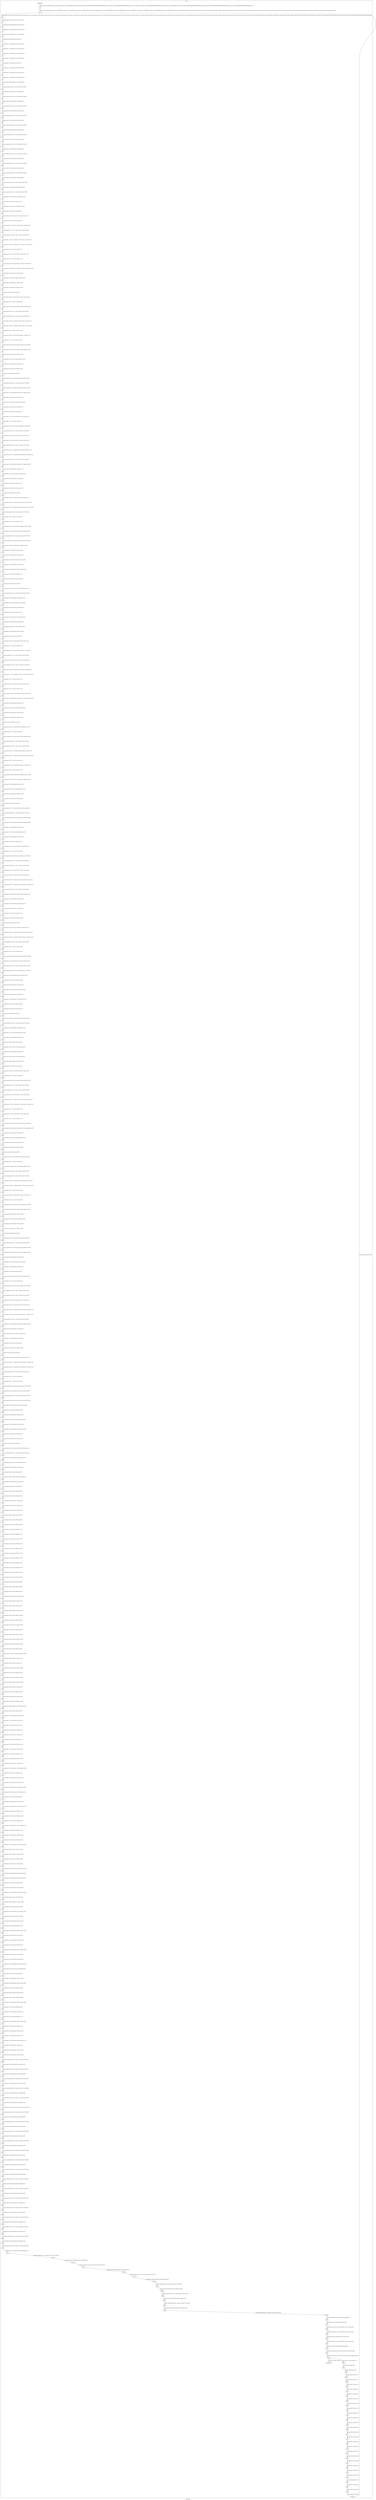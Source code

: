 digraph G {
label="Btor2XCFA";
subgraph cluster_0 {
label="main";
main_init[];
l1[];
l3[];
l4[];
l5[];
l6[];
l7[];
l8[];
l9[];
l10[];
l11[];
l12[];
l13[];
l14[];
l15[];
l16[];
l17[];
l18[];
l19[];
l20[];
l21[];
l22[];
l23[];
l24[];
l25[];
l26[];
l27[];
l28[];
l29[];
l30[];
l31[];
l32[];
l33[];
l34[];
l35[];
l36[];
l37[];
l38[];
l39[];
l40[];
l41[];
l42[];
l43[];
l44[];
l45[];
l46[];
l47[];
l48[];
l49[];
l50[];
l51[];
l52[];
l53[];
l54[];
l55[];
l56[];
l57[];
l58[];
l59[];
l60[];
l61[];
l62[];
l63[];
l64[];
l65[];
l66[];
l67[];
l68[];
l69[];
l70[];
l71[];
l72[];
l73[];
l74[];
l75[];
l76[];
l77[];
l78[];
l79[];
l80[];
l81[];
l82[];
l83[];
l84[];
l85[];
l86[];
l87[];
l88[];
l89[];
l90[];
l91[];
l92[];
l93[];
l94[];
l95[];
l96[];
l97[];
l98[];
l99[];
l100[];
l101[];
l102[];
l103[];
l104[];
l105[];
l106[];
l107[];
l108[];
l109[];
l110[];
l111[];
l112[];
l113[];
l114[];
l115[];
l116[];
l117[];
l118[];
l119[];
l120[];
l121[];
l122[];
l123[];
l124[];
l125[];
l126[];
l127[];
l128[];
l129[];
l130[];
l131[];
l132[];
l133[];
l134[];
l135[];
l136[];
l137[];
l138[];
l139[];
l140[];
l141[];
l142[];
l143[];
l144[];
l145[];
l146[];
l147[];
l148[];
l149[];
l150[];
l151[];
l152[];
l153[];
l154[];
l155[];
l156[];
l157[];
l158[];
l159[];
l160[];
l161[];
l162[];
l163[];
l164[];
l165[];
l166[];
l167[];
l168[];
l169[];
l170[];
l171[];
l172[];
l173[];
l174[];
l175[];
l176[];
l177[];
l178[];
l179[];
l180[];
l181[];
l182[];
l183[];
l184[];
l185[];
l186[];
l187[];
l188[];
l189[];
l190[];
l191[];
l192[];
l193[];
l194[];
l195[];
l196[];
l197[];
l198[];
l199[];
l200[];
l201[];
l202[];
l203[];
l204[];
l205[];
l206[];
l207[];
l208[];
l209[];
l210[];
l211[];
l212[];
l213[];
l214[];
l215[];
l216[];
l217[];
l218[];
l219[];
l220[];
l221[];
l222[];
l223[];
l224[];
l225[];
l226[];
l227[];
l228[];
l229[];
l230[];
l231[];
l232[];
l233[];
l234[];
l235[];
l236[];
l237[];
l238[];
l239[];
l240[];
l241[];
l242[];
l243[];
l244[];
l245[];
l246[];
l247[];
l248[];
l249[];
l250[];
l251[];
l252[];
l253[];
l254[];
l255[];
l256[];
l257[];
l258[];
l259[];
l260[];
l261[];
l262[];
l263[];
l264[];
l265[];
l266[];
l267[];
l268[];
l269[];
l270[];
l271[];
l272[];
l273[];
l274[];
l275[];
l276[];
l277[];
l278[];
l279[];
l280[];
l281[];
l282[];
l283[];
l284[];
l285[];
l286[];
l287[];
l288[];
l289[];
l290[];
l291[];
l292[];
l293[];
l294[];
l295[];
l296[];
l297[];
l298[];
l299[];
l300[];
l301[];
l302[];
l303[];
l304[];
l305[];
l306[];
l307[];
l308[];
l309[];
l310[];
l311[];
l312[];
l313[];
l314[];
l315[];
l316[];
l317[];
l318[];
l319[];
l320[];
l321[];
l322[];
l323[];
l324[];
l325[];
l326[];
l327[];
l328[];
l329[];
l330[];
l331[];
l332[];
l333[];
l334[];
l335[];
l336[];
l337[];
l338[];
l339[];
l340[];
l341[];
l342[];
l343[];
l344[];
l345[];
l346[];
l347[];
l348[];
l349[];
l350[];
l351[];
l352[];
l353[];
l354[];
l355[];
l356[];
l357[];
l358[];
l359[];
l360[];
l361[];
l362[];
l363[];
l364[];
l365[];
l366[];
l367[];
l368[];
l369[];
l370[];
l371[];
l372[];
l373[];
l374[];
l375[];
l376[];
l377[];
l378[];
l379[];
l380[];
l381[];
l382[];
l383[];
l384[];
l385[];
l386[];
l387[];
l388[];
l389[];
l390[];
l391[];
l392[];
l393[];
l394[];
l395[];
l396[];
l397[];
l398[];
l399[];
l400[];
l401[];
l402[];
l403[];
l404[];
l405[];
l406[];
l407[];
l408[];
l409[];
l410[];
l411[];
l412[];
l413[];
l414[];
l415[];
l416[];
l417[];
l418[];
l419[];
l420[];
l421[];
l422[];
l423[];
l424[];
l425[];
l426[];
l427[];
l428[];
l429[];
l430[];
l431[];
l432[];
l433[];
l434[];
l435[];
l436[];
l437[];
l438[];
l439[];
l440[];
l441[];
l442[];
l443[];
l444[];
l445[];
l446[];
l447[];
l448[];
l449[];
l450[];
l451[];
l452[];
l453[];
l454[];
l455[];
l456[];
l457[];
l458[];
l459[];
l460[];
l461[];
l462[];
l463[];
l464[];
l465[];
l466[];
l467[];
l468[];
l469[];
l470[];
l471[];
l472[];
l473[];
l474[];
l475[];
l476[];
l477[];
l478[];
l479[];
l480[];
l481[];
l482[];
l483[];
l484[];
l485[];
l486[];
l487[];
l488[];
l489[];
l490[];
l491[];
l492[];
l493[];
l494[];
main_error[];
l495[];
l496[];
l497[];
l498[];
l499[];
l500[];
l501[];
l502[];
l503[];
l504[];
l505[];
l506[];
l507[];
l508[];
l509[];
l510[];
l511[];
l512[];
l513[];
l514[];
l515[];
l516[];
l517[];
l518[];
l519[];
l520[];
l521[];
l522[];
l523[];
main_init -> l1 [label="[(assign const_5 #b00000000),(assign const_30 #b0),(assign const_79 #b00000000),(assign const_160 #b1),(assign const_166 #b00000000000000000000000000000011),(assign const_167 #b000000000000000000000000),(assign const_172 #b00000001),(assign const_185 #b00000000000000000000000000000001),(assign const_204 #b00000011),(assign const_209 #b00000000000000000000000000000100),(assign const_244 #b00000000000000000000000000000000),(assign const_441 #b00000000000000000000000000000010)] "];
l3 -> l4 [label="[(havoc input_106),(havoc input_108),(havoc input_110),(havoc input_112),(havoc input_114),(havoc input_116),(havoc input_118),(havoc input_120),(havoc input_122),(havoc input_124),(havoc input_126),(havoc input_128),(havoc input_130),(havoc input_132),(havoc input_134),(havoc input_136),(havoc input_138),(havoc input_140),(havoc input_142),(havoc input_144),(havoc input_146),(havoc input_148),(havoc input_150),(havoc input_152),(havoc input_154),(havoc input_156),(havoc input_158),(havoc input_162),(havoc input_164),(havoc input_184),(havoc input_203),(havoc input_215),(havoc input_231),(havoc input_251),(havoc input_262),(havoc input_265),(havoc input_268),(havoc input_286),(havoc input_304),(havoc input_314),(havoc input_330),(havoc input_349),(havoc input_360),(havoc input_363),(havoc input_366),(havoc input_384),(havoc input_402),(havoc input_412),(havoc input_428),(havoc input_448),(havoc input_459)] "];
l4 -> l5 [label="[(assign binary_65 (bvand state_31 (bvnot state_33)))] "];
l5 -> l6 [label="[(assign binary_66 (bvand binary_65 (bvnot state_35)))] "];
l6 -> l7 [label="[(assign binary_67 (bvand binary_66 (bvnot state_37)))] "];
l7 -> l8 [label="[(assign binary_68 (bvand binary_67 (bvnot state_39)))] "];
l8 -> l9 [label="[(assign binary_69 (bvand binary_68 state_41))] "];
l9 -> l10 [label="[(assign binary_70 (bvand binary_69 (bvnot state_43)))] "];
l10 -> l11 [label="[(assign binary_71 (bvand binary_70 (bvnot state_45)))] "];
l11 -> l12 [label="[(assign binary_72 (bvand binary_71 (bvnot state_47)))] "];
l12 -> l13 [label="[(assign binary_73 (bvand binary_72 (bvnot state_49)))] "];
l13 -> l14 [label="[(assign binary_74 (bvand binary_73 state_51))] "];
l14 -> l15 [label="[(assign binary_75 (bvand binary_74 (bvnot state_53)))] "];
l15 -> l16 [label="[(assign binary_76 (bvand binary_75 (bvnot state_55)))] "];
l16 -> l17 [label="[(assign binary_77 (bvand binary_76 (bvnot state_57)))] "];
l17 -> l18 [label="[(assign binary_78 (bvand binary_77 (bvnot state_59)))] "];
l18 -> l19 [label="[(assign comparison_80 (ite (= const_79 state_6) #b1 #b0))] "];
l19 -> l20 [label="[(assign binary_81 (bvand binary_78 comparison_80))] "];
l20 -> l21 [label="[(assign comparison_82 (ite (= const_79 state_8) #b1 #b0))] "];
l21 -> l22 [label="[(assign binary_83 (bvand binary_81 comparison_82))] "];
l22 -> l23 [label="[(assign comparison_84 (ite (= const_79 state_10) #b1 #b0))] "];
l23 -> l24 [label="[(assign binary_85 (bvand binary_83 comparison_84))] "];
l24 -> l25 [label="[(assign comparison_86 (ite (= const_79 state_12) #b1 #b0))] "];
l25 -> l26 [label="[(assign binary_87 (bvand binary_85 comparison_86))] "];
l26 -> l27 [label="[(assign comparison_88 (ite (= const_79 state_14) #b1 #b0))] "];
l27 -> l28 [label="[(assign binary_89 (bvand binary_87 comparison_88))] "];
l28 -> l29 [label="[(assign comparison_90 (ite (= const_79 state_16) #b1 #b0))] "];
l29 -> l30 [label="[(assign binary_91 (bvand binary_89 comparison_90))] "];
l30 -> l31 [label="[(assign comparison_92 (ite (= const_79 state_18) #b1 #b0))] "];
l31 -> l32 [label="[(assign binary_93 (bvand binary_91 comparison_92))] "];
l32 -> l33 [label="[(assign comparison_94 (ite (= const_79 state_20) #b1 #b0))] "];
l33 -> l34 [label="[(assign binary_95 (bvand binary_93 comparison_94))] "];
l34 -> l35 [label="[(assign comparison_96 (ite (= const_79 state_22) #b1 #b0))] "];
l35 -> l36 [label="[(assign binary_97 (bvand binary_95 comparison_96))] "];
l36 -> l37 [label="[(assign comparison_98 (ite (= const_79 state_24) #b1 #b0))] "];
l37 -> l38 [label="[(assign binary_99 (bvand binary_97 comparison_98))] "];
l38 -> l39 [label="[(assign comparison_100 (ite (= const_79 state_26) #b1 #b0))] "];
l39 -> l40 [label="[(assign binary_101 (bvand binary_99 comparison_100))] "];
l40 -> l41 [label="[(assign comparison_102 (ite (= const_79 state_28) #b1 #b0))] "];
l41 -> l42 [label="[(assign binary_103 (bvand binary_101 comparison_102))] "];
l42 -> l43 [label="[(assign binary_104 (bvand state_63 binary_103))] "];
l43 -> l44 [label="[(assign binary_163 (bvor input_130 (bvnot input_162)))] "];
l44 -> l45 [label="[(assign binary_165 (bvor input_132 input_162))] "];
l45 -> l46 [label="[(assign ternary_168 (ite (= input_162 #b1) const_79 input_118))] "];
l46 -> l47 [label="[(assign binary_169 (++ const_167 ternary_168))] "];
l47 -> l48 [label="[(assign comparison_170 (ite (bvule const_166 binary_169) #b1 #b0))] "];
l48 -> l49 [label="[(assign comparison_171 (ite (= const_79 ternary_168) #b1 #b0))] "];
l49 -> l50 [label="[(assign comparison_173 (ite (= const_172 ternary_168) #b1 #b0))] "];
l50 -> l51 [label="[(assign ternary_174 (ite (= comparison_173 #b1) input_114 input_116))] "];
l51 -> l52 [label="[(assign ternary_175 (ite (= comparison_171 #b1) input_112 ternary_174))] "];
l52 -> l53 [label="[(assign binary_176 (++ const_167 ternary_175))] "];
l53 -> l54 [label="[(assign ternary_177 (ite (= input_162 #b1) const_79 input_120))] "];
l54 -> l55 [label="[(assign binary_178 (++ const_167 ternary_177))] "];
l55 -> l56 [label="[(assign comparison_179 (ite (bvule binary_176 binary_178) #b1 #b0))] "];
l56 -> l57 [label="[(assign binary_180 (bvand (bvnot comparison_170) (bvnot comparison_179)))] "];
l57 -> l58 [label="[(assign binary_181 (bvand binary_165 binary_180))] "];
l58 -> l59 [label="[(assign binary_182 (bvor (bvnot input_164) binary_181))] "];
l59 -> l60 [label="[(assign binary_183 (bvand binary_163 binary_182))] "];
l60 -> l61 [label="[(assign binary_186 (bvadd const_185 binary_169))] "];
l61 -> l62 [label="[(assign slice_187 (extract binary_186 0 8))] "];
l62 -> l63 [label="[(assign ternary_188 (ite (= input_164 #b1) slice_187 ternary_168))] "];
l63 -> l64 [label="[(assign binary_189 (++ const_167 ternary_188))] "];
l64 -> l65 [label="[(assign comparison_190 (ite (bvule const_166 binary_189) #b1 #b0))] "];
l65 -> l66 [label="[(assign comparison_191 (ite (= const_79 ternary_188) #b1 #b0))] "];
l66 -> l67 [label="[(assign comparison_192 (ite (= const_172 ternary_188) #b1 #b0))] "];
l67 -> l68 [label="[(assign ternary_193 (ite (= comparison_192 #b1) input_114 input_116))] "];
l68 -> l69 [label="[(assign ternary_194 (ite (= comparison_191 #b1) input_112 ternary_193))] "];
l69 -> l70 [label="[(assign binary_195 (++ const_167 ternary_194))] "];
l70 -> l71 [label="[(assign ternary_196 (ite (= input_164 #b1) ternary_175 ternary_177))] "];
l71 -> l72 [label="[(assign binary_197 (++ const_167 ternary_196))] "];
l72 -> l73 [label="[(assign comparison_198 (ite (bvule binary_195 binary_197) #b1 #b0))] "];
l73 -> l74 [label="[(assign binary_199 (bvand (bvnot comparison_190) comparison_198))] "];
l74 -> l75 [label="[(assign binary_200 (bvand binary_165 binary_199))] "];
l75 -> l76 [label="[(assign binary_201 (bvor (bvnot input_184) binary_200))] "];
l76 -> l77 [label="[(assign binary_202 (bvand binary_183 binary_201))] "];
l77 -> l78 [label="[(assign binary_205 (bvadd const_185 binary_189))] "];
l78 -> l79 [label="[(assign slice_206 (extract binary_205 0 8))] "];
l79 -> l80 [label="[(assign ternary_207 (ite (= input_184 #b1) slice_206 ternary_188))] "];
l80 -> l81 [label="[(assign comparison_208 (ite (= const_204 ternary_207) #b1 #b0))] "];
l81 -> l82 [label="[(assign comparison_210 (ite (bvule const_209 binary_197) #b1 #b0))] "];
l82 -> l83 [label="[(assign binary_211 (bvand comparison_208 (bvnot comparison_210)))] "];
l83 -> l84 [label="[(assign binary_212 (bvand binary_165 binary_211))] "];
l84 -> l85 [label="[(assign binary_213 (bvor (bvnot input_203) binary_212))] "];
l85 -> l86 [label="[(assign binary_214 (bvand binary_202 binary_213))] "];
l86 -> l87 [label="[(assign binary_216 (bvor input_134 input_203))] "];
l87 -> l88 [label="[(assign ternary_217 (ite (= input_203 #b1) const_79 ternary_207))] "];
l88 -> l89 [label="[(assign binary_218 (++ const_167 ternary_217))] "];
l89 -> l90 [label="[(assign comparison_219 (ite (bvule const_166 binary_218) #b1 #b0))] "];
l90 -> l91 [label="[(assign comparison_220 (ite (= const_79 ternary_217) #b1 #b0))] "];
l91 -> l92 [label="[(assign ternary_221 (ite (= input_162 #b1) const_172 input_106))] "];
l92 -> l93 [label="[(assign ternary_222 (ite (= input_203 #b1) const_79 ternary_221))] "];
l93 -> l94 [label="[(assign comparison_223 (ite (= const_172 ternary_217) #b1 #b0))] "];
l94 -> l95 [label="[(assign ternary_224 (ite (= comparison_223 #b1) input_108 input_110))] "];
l95 -> l96 [label="[(assign ternary_225 (ite (= comparison_220 #b1) ternary_222 ternary_224))] "];
l96 -> l97 [label="[(assign comparison_226 (ite (= const_79 ternary_225) #b1 #b0))] "];
l97 -> l98 [label="[(assign binary_227 (bvand (bvnot comparison_219) comparison_226))] "];
l98 -> l99 [label="[(assign binary_228 (bvand binary_216 binary_227))] "];
l99 -> l100 [label="[(assign binary_229 (bvor (bvnot input_215) binary_228))] "];
l100 -> l101 [label="[(assign binary_230 (bvand binary_214 binary_229))] "];
l101 -> l102 [label="[(assign binary_232 (bvor input_136 input_215))] "];
l102 -> l103 [label="[(assign binary_233 (bvadd const_185 binary_197))] "];
l103 -> l104 [label="[(assign slice_234 (extract binary_233 0 8))] "];
l104 -> l105 [label="[(assign ternary_235 (ite (= input_203 #b1) slice_234 input_112))] "];
l105 -> l106 [label="[(assign ternary_236 (ite (= comparison_223 #b1) input_114 input_116))] "];
l106 -> l107 [label="[(assign ternary_237 (ite (= comparison_220 #b1) ternary_235 ternary_236))] "];
l107 -> l108 [label="[(assign comparison_238 (ite (= const_79 ternary_237) #b1 #b0))] "];
l108 -> l109 [label="[(assign binary_239 (++ const_167 ternary_237))] "];
l109 -> l110 [label="[(assign binary_240 (++ const_167 ternary_235))] "];
l110 -> l111 [label="[(assign comparison_241 (ite (bvule binary_239 binary_240) #b1 #b0))] "];
l111 -> l112 [label="[(assign binary_242 (bvor comparison_238 (bvnot comparison_241)))] "];
l112 -> l113 [label="[(assign comparison_243 (ite (= ternary_237 ternary_235) #b1 #b0))] "];
l113 -> l114 [label="[(assign comparison_245 (ite (bvule const_244 binary_218) #b1 #b0))] "];
l114 -> l115 [label="[(assign binary_246 (bvand comparison_243 comparison_245))] "];
l115 -> l116 [label="[(assign binary_247 (bvor binary_242 binary_246))] "];
l116 -> l117 [label="[(assign binary_248 (bvand binary_232 binary_247))] "];
l117 -> l118 [label="[(assign binary_249 (bvor (bvnot input_231) binary_248))] "];
l118 -> l119 [label="[(assign binary_250 (bvand binary_230 binary_249))] "];
l119 -> l120 [label="[(assign binary_252 (bvand binary_216 (bvnot input_215)))] "];
l120 -> l121 [label="[(assign binary_253 (bvor binary_252 input_231))] "];
l121 -> l122 [label="[(assign binary_254 (bvadd const_185 binary_218))] "];
l122 -> l123 [label="[(assign slice_255 (extract binary_254 0 8))] "];
l123 -> l124 [label="[(assign ternary_256 (ite (= input_231 #b1) slice_255 ternary_217))] "];
l124 -> l125 [label="[(assign comparison_257 (ite (= const_204 ternary_256) #b1 #b0))] "];
l125 -> l126 [label="[(assign binary_258 (bvand binary_253 comparison_257))] "];
l126 -> l127 [label="[(assign binary_259 (bvor (bvnot input_251) binary_258))] "];
l127 -> l128 [label="[(assign binary_260 (bvand binary_250 binary_259))] "];
l128 -> l129 [label="[(assign binary_261 (bvor input_138 input_251))] "];
l129 -> l130 [label="[(assign binary_263 (bvor binary_261 (bvnot input_262)))] "];
l130 -> l131 [label="[(assign binary_264 (bvand binary_260 binary_263))] "];
l131 -> l132 [label="[(assign binary_266 (bvor input_140 (bvnot input_265)))] "];
l132 -> l133 [label="[(assign binary_267 (bvand binary_264 binary_266))] "];
l133 -> l134 [label="[(assign binary_269 (bvor input_142 input_265))] "];
l134 -> l135 [label="[(assign ternary_270 (ite (= input_265 #b1) const_79 input_122))] "];
l135 -> l136 [label="[(assign binary_271 (++ const_167 ternary_270))] "];
l136 -> l137 [label="[(assign comparison_272 (ite (bvule const_166 binary_271) #b1 #b0))] "];
l137 -> l138 [label="[(assign comparison_273 (ite (= const_79 ternary_270) #b1 #b0))] "];
l138 -> l139 [label="[(assign ternary_274 (ite (= input_262 #b1) const_79 ternary_235))] "];
l139 -> l140 [label="[(assign comparison_275 (ite (= const_172 ternary_270) #b1 #b0))] "];
l140 -> l141 [label="[(assign ternary_276 (ite (= comparison_275 #b1) input_114 input_116))] "];
l141 -> l142 [label="[(assign ternary_277 (ite (= comparison_273 #b1) ternary_274 ternary_276))] "];
l142 -> l143 [label="[(assign binary_278 (++ const_167 ternary_277))] "];
l143 -> l144 [label="[(assign ternary_279 (ite (= input_265 #b1) const_79 input_124))] "];
l144 -> l145 [label="[(assign binary_280 (++ const_167 ternary_279))] "];
l145 -> l146 [label="[(assign comparison_281 (ite (bvule binary_278 binary_280) #b1 #b0))] "];
l146 -> l147 [label="[(assign binary_282 (bvand (bvnot comparison_272) (bvnot comparison_281)))] "];
l147 -> l148 [label="[(assign binary_283 (bvand binary_269 binary_282))] "];
l148 -> l149 [label="[(assign binary_284 (bvor (bvnot input_268) binary_283))] "];
l149 -> l150 [label="[(assign binary_285 (bvand binary_267 binary_284))] "];
l150 -> l151 [label="[(assign binary_287 (bvadd const_185 binary_271))] "];
l151 -> l152 [label="[(assign slice_288 (extract binary_287 0 8))] "];
l152 -> l153 [label="[(assign ternary_289 (ite (= input_268 #b1) slice_288 ternary_270))] "];
l153 -> l154 [label="[(assign binary_290 (++ const_167 ternary_289))] "];
l154 -> l155 [label="[(assign comparison_291 (ite (bvule const_166 binary_290) #b1 #b0))] "];
l155 -> l156 [label="[(assign comparison_292 (ite (= const_79 ternary_289) #b1 #b0))] "];
l156 -> l157 [label="[(assign comparison_293 (ite (= const_172 ternary_289) #b1 #b0))] "];
l157 -> l158 [label="[(assign ternary_294 (ite (= comparison_293 #b1) input_114 input_116))] "];
l158 -> l159 [label="[(assign ternary_295 (ite (= comparison_292 #b1) ternary_274 ternary_294))] "];
l159 -> l160 [label="[(assign binary_296 (++ const_167 ternary_295))] "];
l160 -> l161 [label="[(assign ternary_297 (ite (= input_268 #b1) ternary_277 ternary_279))] "];
l161 -> l162 [label="[(assign binary_298 (++ const_167 ternary_297))] "];
l162 -> l163 [label="[(assign comparison_299 (ite (bvule binary_296 binary_298) #b1 #b0))] "];
l163 -> l164 [label="[(assign binary_300 (bvand (bvnot comparison_291) comparison_299))] "];
l164 -> l165 [label="[(assign binary_301 (bvand binary_269 binary_300))] "];
l165 -> l166 [label="[(assign binary_302 (bvor (bvnot input_286) binary_301))] "];
l166 -> l167 [label="[(assign binary_303 (bvand binary_285 binary_302))] "];
l167 -> l168 [label="[(assign binary_305 (bvadd const_185 binary_290))] "];
l168 -> l169 [label="[(assign slice_306 (extract binary_305 0 8))] "];
l169 -> l170 [label="[(assign ternary_307 (ite (= input_286 #b1) slice_306 ternary_289))] "];
l170 -> l171 [label="[(assign comparison_308 (ite (= const_204 ternary_307) #b1 #b0))] "];
l171 -> l172 [label="[(assign comparison_309 (ite (bvule const_209 binary_298) #b1 #b0))] "];
l172 -> l173 [label="[(assign binary_310 (bvand comparison_308 (bvnot comparison_309)))] "];
l173 -> l174 [label="[(assign binary_311 (bvand binary_269 binary_310))] "];
l174 -> l175 [label="[(assign binary_312 (bvor (bvnot input_304) binary_311))] "];
l175 -> l176 [label="[(assign binary_313 (bvand binary_303 binary_312))] "];
l176 -> l177 [label="[(assign binary_315 (bvor input_144 input_304))] "];
l177 -> l178 [label="[(assign ternary_316 (ite (= input_304 #b1) const_79 ternary_307))] "];
l178 -> l179 [label="[(assign binary_317 (++ const_167 ternary_316))] "];
l179 -> l180 [label="[(assign comparison_318 (ite (bvule const_166 binary_317) #b1 #b0))] "];
l180 -> l181 [label="[(assign comparison_319 (ite (= const_79 ternary_316) #b1 #b0))] "];
l181 -> l182 [label="[(assign comparison_320 (ite (= const_172 ternary_316) #b1 #b0))] "];
l182 -> l183 [label="[(assign ternary_321 (ite (= input_265 #b1) const_172 input_108))] "];
l183 -> l184 [label="[(assign ternary_322 (ite (= input_304 #b1) const_79 ternary_321))] "];
l184 -> l185 [label="[(assign ternary_323 (ite (= comparison_320 #b1) ternary_322 input_110))] "];
l185 -> l186 [label="[(assign ternary_324 (ite (= comparison_319 #b1) ternary_222 ternary_323))] "];
l186 -> l187 [label="[(assign comparison_325 (ite (= const_79 ternary_324) #b1 #b0))] "];
l187 -> l188 [label="[(assign binary_326 (bvand (bvnot comparison_318) comparison_325))] "];
l188 -> l189 [label="[(assign binary_327 (bvand binary_315 binary_326))] "];
l189 -> l190 [label="[(assign binary_328 (bvor (bvnot input_314) binary_327))] "];
l190 -> l191 [label="[(assign binary_329 (bvand binary_313 binary_328))] "];
l191 -> l192 [label="[(assign binary_331 (bvor input_146 input_314))] "];
l192 -> l193 [label="[(assign binary_332 (bvadd const_185 binary_298))] "];
l193 -> l194 [label="[(assign slice_333 (extract binary_332 0 8))] "];
l194 -> l195 [label="[(assign ternary_334 (ite (= input_304 #b1) slice_333 input_114))] "];
l195 -> l196 [label="[(assign ternary_335 (ite (= comparison_320 #b1) ternary_334 input_116))] "];
l196 -> l197 [label="[(assign ternary_336 (ite (= comparison_319 #b1) ternary_274 ternary_335))] "];
l197 -> l198 [label="[(assign comparison_337 (ite (= const_79 ternary_336) #b1 #b0))] "];
l198 -> l199 [label="[(assign binary_338 (++ const_167 ternary_336))] "];
l199 -> l200 [label="[(assign binary_339 (++ const_167 ternary_334))] "];
l200 -> l201 [label="[(assign comparison_340 (ite (bvule binary_338 binary_339) #b1 #b0))] "];
l201 -> l202 [label="[(assign binary_341 (bvor comparison_337 (bvnot comparison_340)))] "];
l202 -> l203 [label="[(assign comparison_342 (ite (= ternary_336 ternary_334) #b1 #b0))] "];
l203 -> l204 [label="[(assign comparison_343 (ite (bvule const_185 binary_317) #b1 #b0))] "];
l204 -> l205 [label="[(assign binary_344 (bvand comparison_342 comparison_343))] "];
l205 -> l206 [label="[(assign binary_345 (bvor binary_341 binary_344))] "];
l206 -> l207 [label="[(assign binary_346 (bvand binary_331 binary_345))] "];
l207 -> l208 [label="[(assign binary_347 (bvor (bvnot input_330) binary_346))] "];
l208 -> l209 [label="[(assign binary_348 (bvand binary_329 binary_347))] "];
l209 -> l210 [label="[(assign binary_350 (bvand binary_315 (bvnot input_314)))] "];
l210 -> l211 [label="[(assign binary_351 (bvor binary_350 input_330))] "];
l211 -> l212 [label="[(assign binary_352 (bvadd const_185 binary_317))] "];
l212 -> l213 [label="[(assign slice_353 (extract binary_352 0 8))] "];
l213 -> l214 [label="[(assign ternary_354 (ite (= input_330 #b1) slice_353 ternary_316))] "];
l214 -> l215 [label="[(assign comparison_355 (ite (= const_204 ternary_354) #b1 #b0))] "];
l215 -> l216 [label="[(assign binary_356 (bvand binary_351 comparison_355))] "];
l216 -> l217 [label="[(assign binary_357 (bvor (bvnot input_349) binary_356))] "];
l217 -> l218 [label="[(assign binary_358 (bvand binary_348 binary_357))] "];
l218 -> l219 [label="[(assign binary_359 (bvor input_148 input_349))] "];
l219 -> l220 [label="[(assign binary_361 (bvor binary_359 (bvnot input_360)))] "];
l220 -> l221 [label="[(assign binary_362 (bvand binary_358 binary_361))] "];
l221 -> l222 [label="[(assign binary_364 (bvor input_150 (bvnot input_363)))] "];
l222 -> l223 [label="[(assign binary_365 (bvand binary_362 binary_364))] "];
l223 -> l224 [label="[(assign binary_367 (bvor input_152 input_363))] "];
l224 -> l225 [label="[(assign ternary_368 (ite (= input_363 #b1) const_79 input_126))] "];
l225 -> l226 [label="[(assign binary_369 (++ const_167 ternary_368))] "];
l226 -> l227 [label="[(assign comparison_370 (ite (bvule const_166 binary_369) #b1 #b0))] "];
l227 -> l228 [label="[(assign comparison_371 (ite (= const_79 ternary_368) #b1 #b0))] "];
l228 -> l229 [label="[(assign comparison_372 (ite (= const_172 ternary_368) #b1 #b0))] "];
l229 -> l230 [label="[(assign ternary_373 (ite (= input_360 #b1) const_79 ternary_334))] "];
l230 -> l231 [label="[(assign ternary_374 (ite (= comparison_372 #b1) ternary_373 input_116))] "];
l231 -> l232 [label="[(assign ternary_375 (ite (= comparison_371 #b1) ternary_274 ternary_374))] "];
l232 -> l233 [label="[(assign binary_376 (++ const_167 ternary_375))] "];
l233 -> l234 [label="[(assign ternary_377 (ite (= input_363 #b1) const_79 input_128))] "];
l234 -> l235 [label="[(assign binary_378 (++ const_167 ternary_377))] "];
l235 -> l236 [label="[(assign comparison_379 (ite (bvule binary_376 binary_378) #b1 #b0))] "];
l236 -> l237 [label="[(assign binary_380 (bvand (bvnot comparison_370) (bvnot comparison_379)))] "];
l237 -> l238 [label="[(assign binary_381 (bvand binary_367 binary_380))] "];
l238 -> l239 [label="[(assign binary_382 (bvor (bvnot input_366) binary_381))] "];
l239 -> l240 [label="[(assign binary_383 (bvand binary_365 binary_382))] "];
l240 -> l241 [label="[(assign binary_385 (bvadd const_185 binary_369))] "];
l241 -> l242 [label="[(assign slice_386 (extract binary_385 0 8))] "];
l242 -> l243 [label="[(assign ternary_387 (ite (= input_366 #b1) slice_386 ternary_368))] "];
l243 -> l244 [label="[(assign binary_388 (++ const_167 ternary_387))] "];
l244 -> l245 [label="[(assign comparison_389 (ite (bvule const_166 binary_388) #b1 #b0))] "];
l245 -> l246 [label="[(assign comparison_390 (ite (= const_79 ternary_387) #b1 #b0))] "];
l246 -> l247 [label="[(assign comparison_391 (ite (= const_172 ternary_387) #b1 #b0))] "];
l247 -> l248 [label="[(assign ternary_392 (ite (= comparison_391 #b1) ternary_373 input_116))] "];
l248 -> l249 [label="[(assign ternary_393 (ite (= comparison_390 #b1) ternary_274 ternary_392))] "];
l249 -> l250 [label="[(assign binary_394 (++ const_167 ternary_393))] "];
l250 -> l251 [label="[(assign ternary_395 (ite (= input_366 #b1) ternary_375 ternary_377))] "];
l251 -> l252 [label="[(assign binary_396 (++ const_167 ternary_395))] "];
l252 -> l253 [label="[(assign comparison_397 (ite (bvule binary_394 binary_396) #b1 #b0))] "];
l253 -> l254 [label="[(assign binary_398 (bvand (bvnot comparison_389) comparison_397))] "];
l254 -> l255 [label="[(assign binary_399 (bvand binary_367 binary_398))] "];
l255 -> l256 [label="[(assign binary_400 (bvor (bvnot input_384) binary_399))] "];
l256 -> l257 [label="[(assign binary_401 (bvand binary_383 binary_400))] "];
l257 -> l258 [label="[(assign binary_403 (bvadd const_185 binary_388))] "];
l258 -> l259 [label="[(assign slice_404 (extract binary_403 0 8))] "];
l259 -> l260 [label="[(assign ternary_405 (ite (= input_384 #b1) slice_404 ternary_387))] "];
l260 -> l261 [label="[(assign comparison_406 (ite (= const_204 ternary_405) #b1 #b0))] "];
l261 -> l262 [label="[(assign comparison_407 (ite (bvule const_209 binary_396) #b1 #b0))] "];
l262 -> l263 [label="[(assign binary_408 (bvand comparison_406 (bvnot comparison_407)))] "];
l263 -> l264 [label="[(assign binary_409 (bvand binary_367 binary_408))] "];
l264 -> l265 [label="[(assign binary_410 (bvor (bvnot input_402) binary_409))] "];
l265 -> l266 [label="[(assign binary_411 (bvand binary_401 binary_410))] "];
l266 -> l267 [label="[(assign binary_413 (bvor input_154 input_402))] "];
l267 -> l268 [label="[(assign ternary_414 (ite (= input_402 #b1) const_79 ternary_405))] "];
l268 -> l269 [label="[(assign binary_415 (++ const_167 ternary_414))] "];
l269 -> l270 [label="[(assign comparison_416 (ite (bvule const_166 binary_415) #b1 #b0))] "];
l270 -> l271 [label="[(assign comparison_417 (ite (= const_79 ternary_414) #b1 #b0))] "];
l271 -> l272 [label="[(assign comparison_418 (ite (= const_172 ternary_414) #b1 #b0))] "];
l272 -> l273 [label="[(assign ternary_419 (ite (= input_363 #b1) const_172 input_110))] "];
l273 -> l274 [label="[(assign ternary_420 (ite (= input_402 #b1) const_79 ternary_419))] "];
l274 -> l275 [label="[(assign ternary_421 (ite (= comparison_418 #b1) ternary_322 ternary_420))] "];
l275 -> l276 [label="[(assign ternary_422 (ite (= comparison_417 #b1) ternary_222 ternary_421))] "];
l276 -> l277 [label="[(assign comparison_423 (ite (= const_79 ternary_422) #b1 #b0))] "];
l277 -> l278 [label="[(assign binary_424 (bvand (bvnot comparison_416) comparison_423))] "];
l278 -> l279 [label="[(assign binary_425 (bvand binary_413 binary_424))] "];
l279 -> l280 [label="[(assign binary_426 (bvor (bvnot input_412) binary_425))] "];
l280 -> l281 [label="[(assign binary_427 (bvand binary_411 binary_426))] "];
l281 -> l282 [label="[(assign binary_429 (bvor input_156 input_412))] "];
l282 -> l283 [label="[(assign binary_430 (bvadd const_185 binary_396))] "];
l283 -> l284 [label="[(assign slice_431 (extract binary_430 0 8))] "];
l284 -> l285 [label="[(assign ternary_432 (ite (= input_402 #b1) slice_431 input_116))] "];
l285 -> l286 [label="[(assign ternary_433 (ite (= comparison_418 #b1) ternary_373 ternary_432))] "];
l286 -> l287 [label="[(assign ternary_434 (ite (= comparison_417 #b1) ternary_274 ternary_433))] "];
l287 -> l288 [label="[(assign comparison_435 (ite (= const_79 ternary_434) #b1 #b0))] "];
l288 -> l289 [label="[(assign binary_436 (++ const_167 ternary_434))] "];
l289 -> l290 [label="[(assign binary_437 (++ const_167 ternary_432))] "];
l290 -> l291 [label="[(assign comparison_438 (ite (bvule binary_436 binary_437) #b1 #b0))] "];
l291 -> l292 [label="[(assign binary_439 (bvor comparison_435 (bvnot comparison_438)))] "];
l292 -> l293 [label="[(assign comparison_440 (ite (= ternary_434 ternary_432) #b1 #b0))] "];
l293 -> l294 [label="[(assign comparison_442 (ite (bvule const_441 binary_415) #b1 #b0))] "];
l294 -> l295 [label="[(assign binary_443 (bvand comparison_440 comparison_442))] "];
l295 -> l296 [label="[(assign binary_444 (bvor binary_439 binary_443))] "];
l296 -> l297 [label="[(assign binary_445 (bvand binary_429 binary_444))] "];
l297 -> l298 [label="[(assign binary_446 (bvor (bvnot input_428) binary_445))] "];
l298 -> l299 [label="[(assign binary_447 (bvand binary_427 binary_446))] "];
l299 -> l300 [label="[(assign binary_449 (bvand binary_413 (bvnot input_412)))] "];
l300 -> l301 [label="[(assign binary_450 (bvor binary_449 input_428))] "];
l301 -> l302 [label="[(assign binary_451 (bvadd const_185 binary_415))] "];
l302 -> l303 [label="[(assign slice_452 (extract binary_451 0 8))] "];
l303 -> l304 [label="[(assign ternary_453 (ite (= input_428 #b1) slice_452 ternary_414))] "];
l304 -> l305 [label="[(assign comparison_454 (ite (= const_204 ternary_453) #b1 #b0))] "];
l305 -> l306 [label="[(assign binary_455 (bvand binary_450 comparison_454))] "];
l306 -> l307 [label="[(assign binary_456 (bvor (bvnot input_448) binary_455))] "];
l307 -> l308 [label="[(assign binary_457 (bvand binary_447 binary_456))] "];
l308 -> l309 [label="[(assign binary_458 (bvor input_158 input_448))] "];
l309 -> l310 [label="[(assign binary_460 (bvor binary_458 (bvnot input_459)))] "];
l310 -> l311 [label="[(assign binary_461 (bvand binary_457 binary_460))] "];
l311 -> l312 [label="[(assign binary_462 (bvor input_162 input_164))] "];
l312 -> l313 [label="[(assign binary_463 (bvor input_184 binary_462))] "];
l313 -> l314 [label="[(assign binary_464 (bvor input_203 binary_463))] "];
l314 -> l315 [label="[(assign binary_465 (bvor input_215 binary_464))] "];
l315 -> l316 [label="[(assign binary_466 (bvor input_231 binary_465))] "];
l316 -> l317 [label="[(assign binary_467 (bvor input_251 binary_466))] "];
l317 -> l318 [label="[(assign binary_468 (bvor input_262 binary_467))] "];
l318 -> l319 [label="[(assign binary_469 (bvor input_265 binary_468))] "];
l319 -> l320 [label="[(assign binary_470 (bvor input_268 binary_469))] "];
l320 -> l321 [label="[(assign binary_471 (bvor input_286 binary_470))] "];
l321 -> l322 [label="[(assign binary_472 (bvor input_304 binary_471))] "];
l322 -> l323 [label="[(assign binary_473 (bvor input_314 binary_472))] "];
l323 -> l324 [label="[(assign binary_474 (bvor input_330 binary_473))] "];
l324 -> l325 [label="[(assign binary_475 (bvor input_349 binary_474))] "];
l325 -> l326 [label="[(assign binary_476 (bvor input_360 binary_475))] "];
l326 -> l327 [label="[(assign binary_477 (bvor input_363 binary_476))] "];
l327 -> l328 [label="[(assign binary_478 (bvor input_366 binary_477))] "];
l328 -> l329 [label="[(assign binary_479 (bvor input_384 binary_478))] "];
l329 -> l330 [label="[(assign binary_480 (bvor input_402 binary_479))] "];
l330 -> l331 [label="[(assign binary_481 (bvor input_412 binary_480))] "];
l331 -> l332 [label="[(assign binary_482 (bvor input_428 binary_481))] "];
l332 -> l333 [label="[(assign binary_483 (bvor input_448 binary_482))] "];
l333 -> l334 [label="[(assign binary_484 (bvor input_459 binary_483))] "];
l334 -> l335 [label="[(assign binary_485 (bvand binary_461 binary_484))] "];
l335 -> l336 [label="[(assign binary_486 (bvand input_130 input_132))] "];
l336 -> l337 [label="[(assign binary_487 (bvor input_130 input_132))] "];
l337 -> l338 [label="[(assign binary_488 (bvand input_134 binary_487))] "];
l338 -> l339 [label="[(assign binary_489 (bvor binary_486 binary_488))] "];
l339 -> l340 [label="[(assign binary_490 (bvor input_134 binary_487))] "];
l340 -> l341 [label="[(assign binary_491 (bvand input_136 binary_490))] "];
l341 -> l342 [label="[(assign binary_492 (bvor binary_489 binary_491))] "];
l342 -> l343 [label="[(assign binary_493 (bvor input_136 binary_490))] "];
l343 -> l344 [label="[(assign binary_494 (bvand input_138 binary_493))] "];
l344 -> l345 [label="[(assign binary_495 (bvor binary_492 binary_494))] "];
l345 -> l346 [label="[(assign binary_496 (bvor input_138 binary_493))] "];
l346 -> l347 [label="[(assign binary_497 (bvand (bvnot binary_495) binary_496))] "];
l347 -> l348 [label="[(assign binary_498 (bvand input_140 input_142))] "];
l348 -> l349 [label="[(assign binary_499 (bvor input_140 input_142))] "];
l349 -> l350 [label="[(assign binary_500 (bvand input_144 binary_499))] "];
l350 -> l351 [label="[(assign binary_501 (bvor binary_498 binary_500))] "];
l351 -> l352 [label="[(assign binary_502 (bvor input_144 binary_499))] "];
l352 -> l353 [label="[(assign binary_503 (bvand input_146 binary_502))] "];
l353 -> l354 [label="[(assign binary_504 (bvor binary_501 binary_503))] "];
l354 -> l355 [label="[(assign binary_505 (bvor input_146 binary_502))] "];
l355 -> l356 [label="[(assign binary_506 (bvand input_148 binary_505))] "];
l356 -> l357 [label="[(assign binary_507 (bvor binary_504 binary_506))] "];
l357 -> l358 [label="[(assign binary_508 (bvand binary_497 (bvnot binary_507)))] "];
l358 -> l359 [label="[(assign binary_509 (bvor input_148 binary_505))] "];
l359 -> l360 [label="[(assign binary_510 (bvand binary_508 binary_509))] "];
l360 -> l361 [label="[(assign binary_511 (bvand input_150 input_152))] "];
l361 -> l362 [label="[(assign binary_512 (bvor input_150 input_152))] "];
l362 -> l363 [label="[(assign binary_513 (bvand input_154 binary_512))] "];
l363 -> l364 [label="[(assign binary_514 (bvor binary_511 binary_513))] "];
l364 -> l365 [label="[(assign binary_515 (bvor input_154 binary_512))] "];
l365 -> l366 [label="[(assign binary_516 (bvand input_156 binary_515))] "];
l366 -> l367 [label="[(assign binary_517 (bvor binary_514 binary_516))] "];
l367 -> l368 [label="[(assign binary_518 (bvor input_156 binary_515))] "];
l368 -> l369 [label="[(assign binary_519 (bvand input_158 binary_518))] "];
l369 -> l370 [label="[(assign binary_520 (bvor binary_517 binary_519))] "];
l370 -> l371 [label="[(assign binary_521 (bvand binary_510 (bvnot binary_520)))] "];
l371 -> l372 [label="[(assign binary_522 (bvor input_158 binary_518))] "];
l372 -> l373 [label="[(assign binary_523 (bvand binary_521 binary_522))] "];
l373 -> l374 [label="[(assign binary_524 (bvand binary_485 binary_523))] "];
l374 -> l375 [label="[(assign binary_525 (bvand binary_165 (bvnot input_203)))] "];
l375 -> l376 [label="[(assign binary_526 (bvand input_130 (bvnot input_162)))] "];
l376 -> l377 [label="[(assign binary_527 (bvor binary_526 input_262))] "];
l377 -> l378 [label="[(assign binary_528 (bvand binary_525 binary_527))] "];
l378 -> l379 [label="[(assign binary_529 (bvand binary_253 (bvnot input_251)))] "];
l379 -> l380 [label="[(assign binary_530 (bvor binary_525 binary_527))] "];
l380 -> l381 [label="[(assign binary_531 (bvand binary_529 binary_530))] "];
l381 -> l382 [label="[(assign binary_532 (bvor binary_528 binary_531))] "];
l382 -> l383 [label="[(assign binary_533 (bvand binary_232 (bvnot input_231)))] "];
l383 -> l384 [label="[(assign binary_534 (bvor binary_529 binary_530))] "];
l384 -> l385 [label="[(assign binary_535 (bvand binary_533 binary_534))] "];
l385 -> l386 [label="[(assign binary_536 (bvor binary_532 binary_535))] "];
l386 -> l387 [label="[(assign binary_537 (bvand binary_261 (bvnot input_262)))] "];
l387 -> l388 [label="[(assign binary_538 (bvor binary_533 binary_534))] "];
l388 -> l389 [label="[(assign binary_539 (bvand binary_537 binary_538))] "];
l389 -> l390 [label="[(assign binary_540 (bvor binary_536 binary_539))] "];
l390 -> l391 [label="[(assign binary_541 (bvor binary_537 binary_538))] "];
l391 -> l392 [label="[(assign binary_542 (bvand (bvnot binary_540) binary_541))] "];
l392 -> l393 [label="[(assign binary_543 (bvand binary_269 (bvnot input_304)))] "];
l393 -> l394 [label="[(assign binary_544 (bvand input_140 (bvnot input_265)))] "];
l394 -> l395 [label="[(assign binary_545 (bvor binary_544 input_360))] "];
l395 -> l396 [label="[(assign binary_546 (bvand binary_543 binary_545))] "];
l396 -> l397 [label="[(assign binary_547 (bvand binary_351 (bvnot input_349)))] "];
l397 -> l398 [label="[(assign binary_548 (bvor binary_543 binary_545))] "];
l398 -> l399 [label="[(assign binary_549 (bvand binary_547 binary_548))] "];
l399 -> l400 [label="[(assign binary_550 (bvor binary_546 binary_549))] "];
l400 -> l401 [label="[(assign binary_551 (bvand binary_331 (bvnot input_330)))] "];
l401 -> l402 [label="[(assign binary_552 (bvor binary_547 binary_548))] "];
l402 -> l403 [label="[(assign binary_553 (bvand binary_551 binary_552))] "];
l403 -> l404 [label="[(assign binary_554 (bvor binary_550 binary_553))] "];
l404 -> l405 [label="[(assign binary_555 (bvand binary_359 (bvnot input_360)))] "];
l405 -> l406 [label="[(assign binary_556 (bvor binary_551 binary_552))] "];
l406 -> l407 [label="[(assign binary_557 (bvand binary_555 binary_556))] "];
l407 -> l408 [label="[(assign binary_558 (bvor binary_554 binary_557))] "];
l408 -> l409 [label="[(assign binary_559 (bvand binary_542 (bvnot binary_558)))] "];
l409 -> l410 [label="[(assign binary_560 (bvor binary_555 binary_556))] "];
l410 -> l411 [label="[(assign binary_561 (bvand binary_559 binary_560))] "];
l411 -> l412 [label="[(assign binary_562 (bvand binary_367 (bvnot input_402)))] "];
l412 -> l413 [label="[(assign binary_563 (bvand input_150 (bvnot input_363)))] "];
l413 -> l414 [label="[(assign binary_564 (bvor binary_563 input_459))] "];
l414 -> l415 [label="[(assign binary_565 (bvand binary_562 binary_564))] "];
l415 -> l416 [label="[(assign binary_566 (bvand binary_450 (bvnot input_448)))] "];
l416 -> l417 [label="[(assign binary_567 (bvor binary_562 binary_564))] "];
l417 -> l418 [label="[(assign binary_568 (bvand binary_566 binary_567))] "];
l418 -> l419 [label="[(assign binary_569 (bvor binary_565 binary_568))] "];
l419 -> l420 [label="[(assign binary_570 (bvand binary_429 (bvnot input_428)))] "];
l420 -> l421 [label="[(assign binary_571 (bvor binary_566 binary_567))] "];
l421 -> l422 [label="[(assign binary_572 (bvand binary_570 binary_571))] "];
l422 -> l423 [label="[(assign binary_573 (bvor binary_569 binary_572))] "];
l423 -> l424 [label="[(assign binary_574 (bvand binary_458 (bvnot input_459)))] "];
l424 -> l425 [label="[(assign binary_575 (bvor binary_570 binary_571))] "];
l425 -> l426 [label="[(assign binary_576 (bvand binary_574 binary_575))] "];
l426 -> l427 [label="[(assign binary_577 (bvor binary_573 binary_576))] "];
l427 -> l428 [label="[(assign binary_578 (bvand binary_561 (bvnot binary_577)))] "];
l428 -> l429 [label="[(assign binary_579 (bvor binary_574 binary_575))] "];
l429 -> l430 [label="[(assign binary_580 (bvand binary_578 binary_579))] "];
l430 -> l431 [label="[(assign binary_581 (bvand binary_524 binary_580))] "];
l431 -> l432 [label="[(assign comparison_582 (ite (= ternary_222 state_6) #b1 #b0))] "];
l432 -> l433 [label="[(assign binary_583 (bvand binary_581 comparison_582))] "];
l433 -> l434 [label="[(assign comparison_584 (ite (= ternary_322 state_8) #b1 #b0))] "];
l434 -> l435 [label="[(assign binary_585 (bvand binary_583 comparison_584))] "];
l435 -> l436 [label="[(assign comparison_586 (ite (= ternary_420 state_10) #b1 #b0))] "];
l436 -> l437 [label="[(assign binary_587 (bvand binary_585 comparison_586))] "];
l437 -> l438 [label="[(assign comparison_588 (ite (= ternary_274 state_12) #b1 #b0))] "];
l438 -> l439 [label="[(assign binary_589 (bvand binary_587 comparison_588))] "];
l439 -> l440 [label="[(assign comparison_590 (ite (= ternary_373 state_14) #b1 #b0))] "];
l440 -> l441 [label="[(assign binary_591 (bvand binary_589 comparison_590))] "];
l441 -> l442 [label="[(assign ternary_592 (ite (= input_459 #b1) const_79 ternary_432))] "];
l442 -> l443 [label="[(assign comparison_593 (ite (= ternary_592 state_16) #b1 #b0))] "];
l443 -> l444 [label="[(assign binary_594 (bvand binary_591 comparison_593))] "];
l444 -> l445 [label="[(assign comparison_595 (ite (= ternary_256 state_18) #b1 #b0))] "];
l445 -> l446 [label="[(assign binary_596 (bvand binary_594 comparison_595))] "];
l446 -> l447 [label="[(assign comparison_597 (ite (= ternary_196 state_20) #b1 #b0))] "];
l447 -> l448 [label="[(assign binary_598 (bvand binary_596 comparison_597))] "];
l448 -> l449 [label="[(assign comparison_599 (ite (= ternary_354 state_22) #b1 #b0))] "];
l449 -> l450 [label="[(assign binary_600 (bvand binary_598 comparison_599))] "];
l450 -> l451 [label="[(assign comparison_601 (ite (= ternary_297 state_24) #b1 #b0))] "];
l451 -> l452 [label="[(assign binary_602 (bvand binary_600 comparison_601))] "];
l452 -> l453 [label="[(assign comparison_603 (ite (= ternary_453 state_26) #b1 #b0))] "];
l453 -> l454 [label="[(assign binary_604 (bvand binary_602 comparison_603))] "];
l454 -> l455 [label="[(assign comparison_605 (ite (= ternary_395 state_28) #b1 #b0))] "];
l455 -> l456 [label="[(assign binary_606 (bvand binary_604 comparison_605))] "];
l456 -> l457 [label="[(assign comparison_607 (ite (= binary_527 state_31) #b1 #b0))] "];
l457 -> l458 [label="[(assign binary_608 (bvand binary_606 comparison_607))] "];
l458 -> l459 [label="[(assign comparison_609 (ite (= binary_525 state_33) #b1 #b0))] "];
l459 -> l460 [label="[(assign binary_610 (bvand binary_608 comparison_609))] "];
l460 -> l461 [label="[(assign comparison_611 (ite (= binary_529 state_35) #b1 #b0))] "];
l461 -> l462 [label="[(assign binary_612 (bvand binary_610 comparison_611))] "];
l462 -> l463 [label="[(assign comparison_613 (ite (= binary_533 state_37) #b1 #b0))] "];
l463 -> l464 [label="[(assign binary_614 (bvand binary_612 comparison_613))] "];
l464 -> l465 [label="[(assign comparison_615 (ite (= binary_537 state_39) #b1 #b0))] "];
l465 -> l466 [label="[(assign binary_616 (bvand binary_614 comparison_615))] "];
l466 -> l467 [label="[(assign comparison_617 (ite (= binary_545 state_41) #b1 #b0))] "];
l467 -> l468 [label="[(assign binary_618 (bvand binary_616 comparison_617))] "];
l468 -> l469 [label="[(assign comparison_619 (ite (= binary_543 state_43) #b1 #b0))] "];
l469 -> l470 [label="[(assign binary_620 (bvand binary_618 comparison_619))] "];
l470 -> l471 [label="[(assign comparison_621 (ite (= binary_547 state_45) #b1 #b0))] "];
l471 -> l472 [label="[(assign binary_622 (bvand binary_620 comparison_621))] "];
l472 -> l473 [label="[(assign comparison_623 (ite (= binary_551 state_47) #b1 #b0))] "];
l473 -> l474 [label="[(assign binary_624 (bvand binary_622 comparison_623))] "];
l474 -> l475 [label="[(assign comparison_625 (ite (= binary_555 state_49) #b1 #b0))] "];
l475 -> l476 [label="[(assign binary_626 (bvand binary_624 comparison_625))] "];
l476 -> l477 [label="[(assign comparison_627 (ite (= binary_564 state_51) #b1 #b0))] "];
l477 -> l478 [label="[(assign binary_628 (bvand binary_626 comparison_627))] "];
l478 -> l479 [label="[(assign comparison_629 (ite (= binary_562 state_53) #b1 #b0))] "];
l479 -> l480 [label="[(assign binary_630 (bvand binary_628 comparison_629))] "];
l480 -> l481 [label="[(assign comparison_631 (ite (= binary_566 state_55) #b1 #b0))] "];
l481 -> l482 [label="[(assign binary_632 (bvand binary_630 comparison_631))] "];
l482 -> l483 [label="[(assign comparison_633 (ite (= binary_570 state_57) #b1 #b0))] "];
l483 -> l484 [label="[(assign binary_634 (bvand binary_632 comparison_633))] "];
l484 -> l485 [label="[(assign comparison_635 (ite (= binary_574 state_59) #b1 #b0))] "];
l485 -> l486 [label="[(assign binary_636 (bvand binary_634 comparison_635))] "];
l486 -> l487 [label="[(assign binary_637 (bvand binary_636 state_63))] "];
l487 -> l488 [label="[(assign ternary_638 (ite (= input_138 #b1) const_185 const_244))] "];
l488 -> l489 [label="[(assign ternary_639 (ite (= input_148 #b1) const_185 const_244))] "];
l489 -> l490 [label="[(assign binary_640 (bvadd ternary_638 ternary_639))] "];
l490 -> l491 [label="[(assign ternary_641 (ite (= input_158 #b1) const_185 const_244))] "];
l491 -> l492 [label="[(assign binary_642 (bvadd binary_640 ternary_641))] "];
l492 -> l493 [label="[(assign comparison_643 (ite (bvule binary_642 const_185) #b1 #b0))] "];
l493 -> l494 [label="[(assign ternary_644 (ite (= state_61 #b1) binary_637 (bvnot comparison_643)))] "];
l494 -> main_error [label="[(assume (= binary_104 #b1))] "];
l494 -> l495 [label="[(assume (not (= binary_104 #b1)))] "];
l495 -> l496 [label="[(assign state_6 input_106)] "];
l496 -> l497 [label="[(assign state_8 input_108)] "];
l497 -> l498 [label="[(assign state_10 input_110)] "];
l498 -> l499 [label="[(assign state_12 input_112)] "];
l499 -> l500 [label="[(assign state_14 input_114)] "];
l500 -> l501 [label="[(assign state_16 input_116)] "];
l501 -> l502 [label="[(assign state_18 input_118)] "];
l502 -> l503 [label="[(assign state_20 input_120)] "];
l503 -> l504 [label="[(assign state_22 input_122)] "];
l504 -> l505 [label="[(assign state_24 input_124)] "];
l505 -> l506 [label="[(assign state_26 input_126)] "];
l506 -> l507 [label="[(assign state_28 input_128)] "];
l507 -> l508 [label="[(assign state_31 input_130)] "];
l508 -> l509 [label="[(assign state_33 input_132)] "];
l509 -> l510 [label="[(assign state_35 input_134)] "];
l510 -> l511 [label="[(assign state_37 input_136)] "];
l511 -> l512 [label="[(assign state_39 input_138)] "];
l512 -> l513 [label="[(assign state_41 input_140)] "];
l513 -> l514 [label="[(assign state_43 input_142)] "];
l514 -> l515 [label="[(assign state_45 input_144)] "];
l515 -> l516 [label="[(assign state_47 input_146)] "];
l516 -> l517 [label="[(assign state_49 input_148)] "];
l517 -> l518 [label="[(assign state_51 input_150)] "];
l518 -> l519 [label="[(assign state_53 input_152)] "];
l519 -> l520 [label="[(assign state_55 input_154)] "];
l520 -> l521 [label="[(assign state_57 input_156)] "];
l521 -> l522 [label="[(assign state_59 input_158)] "];
l522 -> l523 [label="[(assign state_61 const_160)] "];
l523 -> l3 [label="[(assign state_63 ternary_644)] "];
l1 -> l3 [label="[(assign state_6 #b00000000),(assign state_8 #b00000000),(assign state_10 #b00000000),(assign state_12 #b00000000),(assign state_14 #b00000000),(assign state_16 #b00000000),(assign state_18 #b00000000),(assign state_20 #b00000000),(assign state_22 #b00000000),(assign state_24 #b00000000),(assign state_26 #b00000000),(assign state_28 #b00000000),(assign state_31 #b0),(assign state_33 #b0),(assign state_35 #b0),(assign state_37 #b0),(assign state_39 #b0),(assign state_41 #b0),(assign state_43 #b0),(assign state_45 #b0),(assign state_47 #b0),(assign state_49 #b0),(assign state_51 #b0),(assign state_53 #b0),(assign state_55 #b0),(assign state_57 #b0),(assign state_59 #b0),(assign state_61 #b0),(assign state_63 #b0)] "];

}
}
